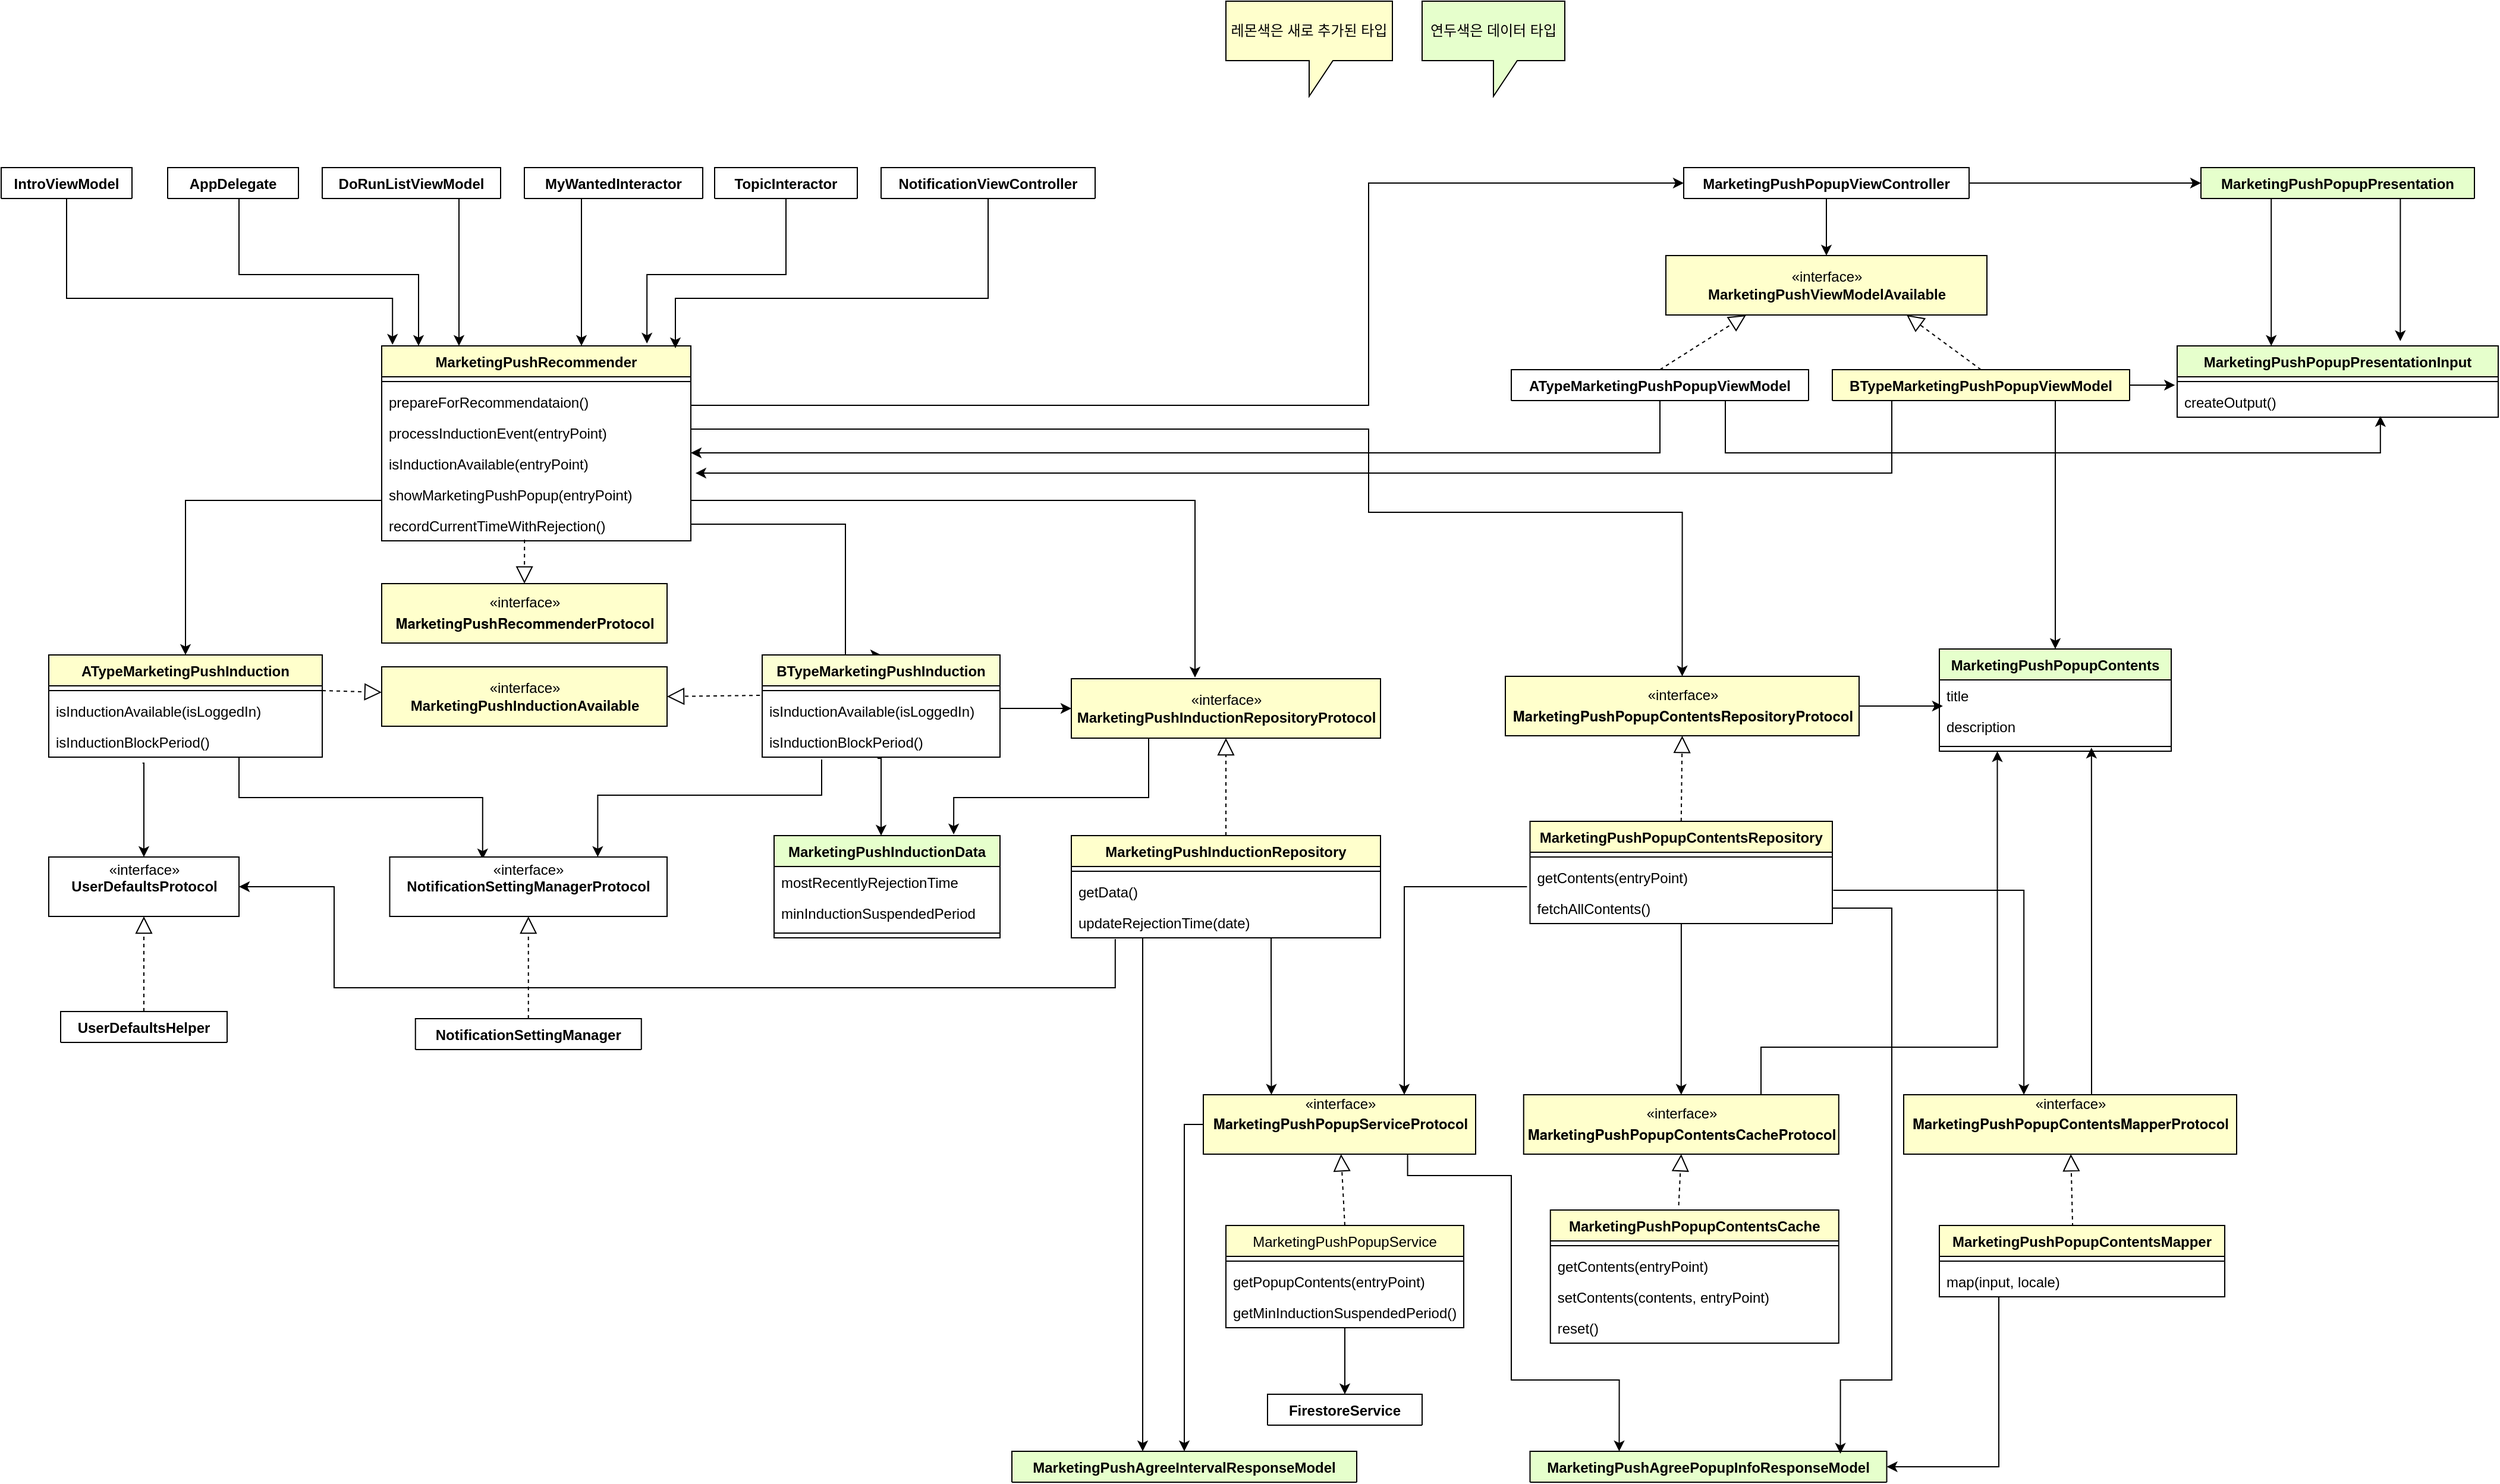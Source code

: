 <mxfile version="14.2.3" type="github">
  <diagram id="C5RBs43oDa-KdzZeNtuy" name="Page-1">
    <mxGraphModel dx="2112" dy="882" grid="1" gridSize="10" guides="1" tooltips="1" connect="1" arrows="1" fold="1" page="1" pageScale="1" pageWidth="827" pageHeight="1169" math="0" shadow="0">
      <root>
        <mxCell id="WIyWlLk6GJQsqaUBKTNV-0" />
        <mxCell id="WIyWlLk6GJQsqaUBKTNV-1" parent="WIyWlLk6GJQsqaUBKTNV-0" />
        <mxCell id="N1tmpEoP07QRV75fyxRd-24" style="edgeStyle=orthogonalEdgeStyle;rounded=0;orthogonalLoop=1;jettySize=auto;html=1;entryX=0;entryY=0.5;entryDx=0;entryDy=0;" parent="WIyWlLk6GJQsqaUBKTNV-1" source="t66y0W6B2ZInhG74MDZf-0" edge="1" target="t66y0W6B2ZInhG74MDZf-30">
          <mxGeometry relative="1" as="geometry">
            <mxPoint x="1271.086" y="241.012" as="targetPoint" />
            <Array as="points">
              <mxPoint x="1020" y="380" />
              <mxPoint x="1020" y="193" />
            </Array>
          </mxGeometry>
        </mxCell>
        <mxCell id="N1tmpEoP07QRV75fyxRd-34" style="edgeStyle=orthogonalEdgeStyle;rounded=0;orthogonalLoop=1;jettySize=auto;html=1;entryX=0.5;entryY=0;entryDx=0;entryDy=0;" parent="WIyWlLk6GJQsqaUBKTNV-1" source="t66y0W6B2ZInhG74MDZf-0" target="t66y0W6B2ZInhG74MDZf-4" edge="1">
          <mxGeometry relative="1" as="geometry">
            <Array as="points">
              <mxPoint x="260" y="460" />
              <mxPoint x="135" y="460" />
            </Array>
          </mxGeometry>
        </mxCell>
        <mxCell id="N1tmpEoP07QRV75fyxRd-35" style="edgeStyle=orthogonalEdgeStyle;rounded=0;orthogonalLoop=1;jettySize=auto;html=1;entryX=0.5;entryY=0;entryDx=0;entryDy=0;" parent="WIyWlLk6GJQsqaUBKTNV-1" source="t66y0W6B2ZInhG74MDZf-0" target="t66y0W6B2ZInhG74MDZf-10" edge="1">
          <mxGeometry relative="1" as="geometry">
            <Array as="points">
              <mxPoint x="580" y="480" />
            </Array>
          </mxGeometry>
        </mxCell>
        <mxCell id="_1q0dkuOW4hVHXK4jOnH-2" style="edgeStyle=orthogonalEdgeStyle;rounded=0;orthogonalLoop=1;jettySize=auto;html=1;entryX=0.4;entryY=-0.02;entryDx=0;entryDy=0;entryPerimeter=0;" edge="1" parent="WIyWlLk6GJQsqaUBKTNV-1" source="t66y0W6B2ZInhG74MDZf-0" target="t66y0W6B2ZInhG74MDZf-16">
          <mxGeometry relative="1" as="geometry">
            <Array as="points">
              <mxPoint x="874" y="460" />
            </Array>
          </mxGeometry>
        </mxCell>
        <mxCell id="t66y0W6B2ZInhG74MDZf-0" value="MarketingPushRecommender&#xa;" style="swimlane;fontStyle=1;align=center;verticalAlign=top;childLayout=stackLayout;horizontal=1;startSize=26;horizontalStack=0;resizeParent=1;resizeParentMax=0;resizeLast=0;collapsible=1;marginBottom=0;fillColor=#FFFFCC;" parent="WIyWlLk6GJQsqaUBKTNV-1" vertex="1">
          <mxGeometry x="190" y="330" width="260" height="164" as="geometry" />
        </mxCell>
        <mxCell id="t66y0W6B2ZInhG74MDZf-2" value="" style="line;strokeWidth=1;fillColor=none;align=left;verticalAlign=middle;spacingTop=-1;spacingLeft=3;spacingRight=3;rotatable=0;labelPosition=right;points=[];portConstraint=eastwest;" parent="t66y0W6B2ZInhG74MDZf-0" vertex="1">
          <mxGeometry y="26" width="260" height="8" as="geometry" />
        </mxCell>
        <mxCell id="_1q0dkuOW4hVHXK4jOnH-71" value="prepareForRecommendataion()" style="text;strokeColor=none;fillColor=none;align=left;verticalAlign=top;spacingLeft=4;spacingRight=4;overflow=hidden;rotatable=0;points=[[0,0.5],[1,0.5]];portConstraint=eastwest;" vertex="1" parent="t66y0W6B2ZInhG74MDZf-0">
          <mxGeometry y="34" width="260" height="26" as="geometry" />
        </mxCell>
        <mxCell id="t66y0W6B2ZInhG74MDZf-3" value="processInductionEvent(entryPoint)" style="text;strokeColor=none;fillColor=none;align=left;verticalAlign=top;spacingLeft=4;spacingRight=4;overflow=hidden;rotatable=0;points=[[0,0.5],[1,0.5]];portConstraint=eastwest;" parent="t66y0W6B2ZInhG74MDZf-0" vertex="1">
          <mxGeometry y="60" width="260" height="26" as="geometry" />
        </mxCell>
        <mxCell id="_1q0dkuOW4hVHXK4jOnH-69" value="isInductionAvailable(entryPoint)" style="text;strokeColor=none;fillColor=none;align=left;verticalAlign=top;spacingLeft=4;spacingRight=4;overflow=hidden;rotatable=0;points=[[0,0.5],[1,0.5]];portConstraint=eastwest;" vertex="1" parent="t66y0W6B2ZInhG74MDZf-0">
          <mxGeometry y="86" width="260" height="26" as="geometry" />
        </mxCell>
        <mxCell id="_1q0dkuOW4hVHXK4jOnH-70" value="showMarketingPushPopup(entryPoint) " style="text;strokeColor=none;fillColor=none;align=left;verticalAlign=top;spacingLeft=4;spacingRight=4;overflow=hidden;rotatable=0;points=[[0,0.5],[1,0.5]];portConstraint=eastwest;" vertex="1" parent="t66y0W6B2ZInhG74MDZf-0">
          <mxGeometry y="112" width="260" height="26" as="geometry" />
        </mxCell>
        <mxCell id="_1q0dkuOW4hVHXK4jOnH-72" value="recordCurrentTimeWithRejection()" style="text;strokeColor=none;fillColor=none;align=left;verticalAlign=top;spacingLeft=4;spacingRight=4;overflow=hidden;rotatable=0;points=[[0,0.5],[1,0.5]];portConstraint=eastwest;" vertex="1" parent="t66y0W6B2ZInhG74MDZf-0">
          <mxGeometry y="138" width="260" height="26" as="geometry" />
        </mxCell>
        <mxCell id="t66y0W6B2ZInhG74MDZf-84" style="edgeStyle=orthogonalEdgeStyle;rounded=0;orthogonalLoop=1;jettySize=auto;html=1;exitX=0.343;exitY=1.192;exitDx=0;exitDy=0;exitPerimeter=0;" parent="WIyWlLk6GJQsqaUBKTNV-1" source="_1q0dkuOW4hVHXK4jOnH-73" target="t66y0W6B2ZInhG74MDZf-15" edge="1">
          <mxGeometry relative="1" as="geometry">
            <Array as="points">
              <mxPoint x="-10" y="681" />
            </Array>
          </mxGeometry>
        </mxCell>
        <mxCell id="t66y0W6B2ZInhG74MDZf-85" style="edgeStyle=orthogonalEdgeStyle;rounded=0;orthogonalLoop=1;jettySize=auto;html=1;entryX=0.335;entryY=0.04;entryDx=0;entryDy=0;entryPerimeter=0;" parent="WIyWlLk6GJQsqaUBKTNV-1" source="t66y0W6B2ZInhG74MDZf-4" target="t66y0W6B2ZInhG74MDZf-34" edge="1">
          <mxGeometry relative="1" as="geometry">
            <mxPoint x="145.062" y="770" as="targetPoint" />
            <Array as="points">
              <mxPoint x="70" y="710" />
              <mxPoint x="275" y="710" />
            </Array>
          </mxGeometry>
        </mxCell>
        <mxCell id="t66y0W6B2ZInhG74MDZf-4" value="ATypeMarketingPushInduction&#xa;" style="swimlane;fontStyle=1;align=center;verticalAlign=top;childLayout=stackLayout;horizontal=1;startSize=26;horizontalStack=0;resizeParent=1;resizeParentMax=0;resizeLast=0;collapsible=1;marginBottom=0;fillColor=#FFFFCC;" parent="WIyWlLk6GJQsqaUBKTNV-1" vertex="1">
          <mxGeometry x="-90" y="590" width="230" height="86" as="geometry" />
        </mxCell>
        <mxCell id="t66y0W6B2ZInhG74MDZf-6" value="" style="line;strokeWidth=1;fillColor=none;align=left;verticalAlign=middle;spacingTop=-1;spacingLeft=3;spacingRight=3;rotatable=0;labelPosition=right;points=[];portConstraint=eastwest;" parent="t66y0W6B2ZInhG74MDZf-4" vertex="1">
          <mxGeometry y="26" width="230" height="8" as="geometry" />
        </mxCell>
        <mxCell id="t66y0W6B2ZInhG74MDZf-7" value="isInductionAvailable(isLoggedIn)" style="text;strokeColor=none;fillColor=none;align=left;verticalAlign=top;spacingLeft=4;spacingRight=4;overflow=hidden;rotatable=0;points=[[0,0.5],[1,0.5]];portConstraint=eastwest;" parent="t66y0W6B2ZInhG74MDZf-4" vertex="1">
          <mxGeometry y="34" width="230" height="26" as="geometry" />
        </mxCell>
        <mxCell id="_1q0dkuOW4hVHXK4jOnH-73" value="isInductionBlockPeriod() " style="text;strokeColor=none;fillColor=none;align=left;verticalAlign=top;spacingLeft=4;spacingRight=4;overflow=hidden;rotatable=0;points=[[0,0.5],[1,0.5]];portConstraint=eastwest;" vertex="1" parent="t66y0W6B2ZInhG74MDZf-4">
          <mxGeometry y="60" width="230" height="26" as="geometry" />
        </mxCell>
        <mxCell id="t66y0W6B2ZInhG74MDZf-86" style="edgeStyle=orthogonalEdgeStyle;rounded=0;orthogonalLoop=1;jettySize=auto;html=1;entryX=0.75;entryY=0;entryDx=0;entryDy=0;exitX=0.25;exitY=1.077;exitDx=0;exitDy=0;exitPerimeter=0;" parent="WIyWlLk6GJQsqaUBKTNV-1" source="_1q0dkuOW4hVHXK4jOnH-76" target="t66y0W6B2ZInhG74MDZf-34" edge="1">
          <mxGeometry relative="1" as="geometry">
            <Array as="points">
              <mxPoint x="560" y="708" />
              <mxPoint x="372" y="708" />
            </Array>
          </mxGeometry>
        </mxCell>
        <mxCell id="t66y0W6B2ZInhG74MDZf-87" style="edgeStyle=orthogonalEdgeStyle;rounded=0;orthogonalLoop=1;jettySize=auto;html=1;" parent="WIyWlLk6GJQsqaUBKTNV-1" source="t66y0W6B2ZInhG74MDZf-10" target="t66y0W6B2ZInhG74MDZf-16" edge="1">
          <mxGeometry relative="1" as="geometry">
            <Array as="points">
              <mxPoint x="720" y="635" />
              <mxPoint x="720" y="635" />
            </Array>
          </mxGeometry>
        </mxCell>
        <mxCell id="_1q0dkuOW4hVHXK4jOnH-88" style="edgeStyle=orthogonalEdgeStyle;rounded=0;orthogonalLoop=1;jettySize=auto;html=1;exitX=0.485;exitY=1.038;exitDx=0;exitDy=0;exitPerimeter=0;" edge="1" parent="WIyWlLk6GJQsqaUBKTNV-1" source="_1q0dkuOW4hVHXK4jOnH-76" target="t66y0W6B2ZInhG74MDZf-39">
          <mxGeometry relative="1" as="geometry">
            <Array as="points">
              <mxPoint x="610" y="677" />
            </Array>
          </mxGeometry>
        </mxCell>
        <mxCell id="t66y0W6B2ZInhG74MDZf-10" value="BTypeMarketingPushInduction&#xa;" style="swimlane;fontStyle=1;align=center;verticalAlign=top;childLayout=stackLayout;horizontal=1;startSize=26;horizontalStack=0;resizeParent=1;resizeParentMax=0;resizeLast=0;collapsible=1;marginBottom=0;fillColor=#FCFFD4;" parent="WIyWlLk6GJQsqaUBKTNV-1" vertex="1">
          <mxGeometry x="510" y="590" width="200" height="86" as="geometry" />
        </mxCell>
        <mxCell id="t66y0W6B2ZInhG74MDZf-12" value="" style="line;strokeWidth=1;fillColor=none;align=left;verticalAlign=middle;spacingTop=-1;spacingLeft=3;spacingRight=3;rotatable=0;labelPosition=right;points=[];portConstraint=eastwest;" parent="t66y0W6B2ZInhG74MDZf-10" vertex="1">
          <mxGeometry y="26" width="200" height="8" as="geometry" />
        </mxCell>
        <mxCell id="t66y0W6B2ZInhG74MDZf-13" value="isInductionAvailable(isLoggedIn)" style="text;strokeColor=none;fillColor=none;align=left;verticalAlign=top;spacingLeft=4;spacingRight=4;overflow=hidden;rotatable=0;points=[[0,0.5],[1,0.5]];portConstraint=eastwest;" parent="t66y0W6B2ZInhG74MDZf-10" vertex="1">
          <mxGeometry y="34" width="200" height="26" as="geometry" />
        </mxCell>
        <mxCell id="_1q0dkuOW4hVHXK4jOnH-76" value="isInductionBlockPeriod() " style="text;strokeColor=none;fillColor=none;align=left;verticalAlign=top;spacingLeft=4;spacingRight=4;overflow=hidden;rotatable=0;points=[[0,0.5],[1,0.5]];portConstraint=eastwest;" vertex="1" parent="t66y0W6B2ZInhG74MDZf-10">
          <mxGeometry y="60" width="200" height="26" as="geometry" />
        </mxCell>
        <mxCell id="t66y0W6B2ZInhG74MDZf-14" value="«interface»&lt;br&gt;&lt;span style=&quot;font-weight: 700&quot;&gt;MarketingPushInductionAvailable&lt;br&gt;&lt;/span&gt;" style="html=1;fillColor=#FFFFCC;" parent="WIyWlLk6GJQsqaUBKTNV-1" vertex="1">
          <mxGeometry x="190" y="600" width="240" height="50" as="geometry" />
        </mxCell>
        <mxCell id="t66y0W6B2ZInhG74MDZf-15" value="«interface»&lt;br&gt;&lt;b&gt;UserDefaultsProtocol&lt;br&gt;&lt;br&gt;&lt;/b&gt;" style="html=1;" parent="WIyWlLk6GJQsqaUBKTNV-1" vertex="1">
          <mxGeometry x="-90" y="760" width="160" height="50" as="geometry" />
        </mxCell>
        <mxCell id="_1q0dkuOW4hVHXK4jOnH-79" style="edgeStyle=orthogonalEdgeStyle;rounded=0;orthogonalLoop=1;jettySize=auto;html=1;exitX=0.25;exitY=1;exitDx=0;exitDy=0;entryX=0.795;entryY=-0.012;entryDx=0;entryDy=0;entryPerimeter=0;" edge="1" parent="WIyWlLk6GJQsqaUBKTNV-1" source="t66y0W6B2ZInhG74MDZf-16" target="t66y0W6B2ZInhG74MDZf-39">
          <mxGeometry relative="1" as="geometry">
            <mxPoint x="680" y="700" as="targetPoint" />
            <Array as="points">
              <mxPoint x="835" y="710" />
              <mxPoint x="671" y="710" />
            </Array>
          </mxGeometry>
        </mxCell>
        <mxCell id="t66y0W6B2ZInhG74MDZf-16" value="«interface»&lt;br&gt;&lt;span style=&quot;font-weight: 700&quot;&gt;MarketingPushInductionRepositoryProtocol&lt;br&gt;&lt;/span&gt;" style="html=1;fillColor=#FFFFCC;" parent="WIyWlLk6GJQsqaUBKTNV-1" vertex="1">
          <mxGeometry x="770" y="610" width="260" height="50" as="geometry" />
        </mxCell>
        <mxCell id="_1q0dkuOW4hVHXK4jOnH-115" style="edgeStyle=orthogonalEdgeStyle;rounded=0;orthogonalLoop=1;jettySize=auto;html=1;" edge="1" parent="WIyWlLk6GJQsqaUBKTNV-1" source="t66y0W6B2ZInhG74MDZf-17" target="_1q0dkuOW4hVHXK4jOnH-31">
          <mxGeometry relative="1" as="geometry">
            <Array as="points">
              <mxPoint x="830" y="1170" />
              <mxPoint x="830" y="1170" />
            </Array>
          </mxGeometry>
        </mxCell>
        <mxCell id="_1q0dkuOW4hVHXK4jOnH-122" style="edgeStyle=orthogonalEdgeStyle;rounded=0;orthogonalLoop=1;jettySize=auto;html=1;entryX=0.25;entryY=0;entryDx=0;entryDy=0;" edge="1" parent="WIyWlLk6GJQsqaUBKTNV-1" source="t66y0W6B2ZInhG74MDZf-17" target="_1q0dkuOW4hVHXK4jOnH-12">
          <mxGeometry relative="1" as="geometry">
            <Array as="points">
              <mxPoint x="938" y="860" />
              <mxPoint x="938" y="860" />
            </Array>
          </mxGeometry>
        </mxCell>
        <mxCell id="t66y0W6B2ZInhG74MDZf-17" value="MarketingPushInductionRepository&#xa;" style="swimlane;fontStyle=1;align=center;verticalAlign=top;childLayout=stackLayout;horizontal=1;startSize=26;horizontalStack=0;resizeParent=1;resizeParentMax=0;resizeLast=0;collapsible=1;marginBottom=0;fillColor=#FFFFCC;" parent="WIyWlLk6GJQsqaUBKTNV-1" vertex="1">
          <mxGeometry x="770" y="742" width="260" height="86" as="geometry" />
        </mxCell>
        <mxCell id="t66y0W6B2ZInhG74MDZf-19" value="" style="line;strokeWidth=1;fillColor=none;align=left;verticalAlign=middle;spacingTop=-1;spacingLeft=3;spacingRight=3;rotatable=0;labelPosition=right;points=[];portConstraint=eastwest;" parent="t66y0W6B2ZInhG74MDZf-17" vertex="1">
          <mxGeometry y="26" width="260" height="8" as="geometry" />
        </mxCell>
        <mxCell id="t66y0W6B2ZInhG74MDZf-20" value="getData()" style="text;strokeColor=none;fillColor=none;align=left;verticalAlign=top;spacingLeft=4;spacingRight=4;overflow=hidden;rotatable=0;points=[[0,0.5],[1,0.5]];portConstraint=eastwest;" parent="t66y0W6B2ZInhG74MDZf-17" vertex="1">
          <mxGeometry y="34" width="260" height="26" as="geometry" />
        </mxCell>
        <mxCell id="_1q0dkuOW4hVHXK4jOnH-78" value="updateRejectionTime(date)&#xa;&#xa;" style="text;strokeColor=none;fillColor=none;align=left;verticalAlign=top;spacingLeft=4;spacingRight=4;overflow=hidden;rotatable=0;points=[[0,0.5],[1,0.5]];portConstraint=eastwest;" vertex="1" parent="t66y0W6B2ZInhG74MDZf-17">
          <mxGeometry y="60" width="260" height="26" as="geometry" />
        </mxCell>
        <mxCell id="t66y0W6B2ZInhG74MDZf-21" value="«interface»&lt;br&gt;&lt;span style=&quot;font-weight: 700&quot;&gt;MarketingPushViewModelAvailable&lt;br&gt;&lt;/span&gt;" style="html=1;fillColor=#FFFFCC;" parent="WIyWlLk6GJQsqaUBKTNV-1" vertex="1">
          <mxGeometry x="1270" y="254" width="270" height="50" as="geometry" />
        </mxCell>
        <mxCell id="N1tmpEoP07QRV75fyxRd-19" style="edgeStyle=orthogonalEdgeStyle;rounded=0;orthogonalLoop=1;jettySize=auto;html=1;entryX=0.633;entryY=0.962;entryDx=0;entryDy=0;entryPerimeter=0;" parent="WIyWlLk6GJQsqaUBKTNV-1" source="t66y0W6B2ZInhG74MDZf-22" edge="1" target="N1tmpEoP07QRV75fyxRd-5">
          <mxGeometry relative="1" as="geometry">
            <mxPoint x="1850" y="420" as="targetPoint" />
            <Array as="points">
              <mxPoint x="1320" y="420" />
              <mxPoint x="1871" y="420" />
            </Array>
          </mxGeometry>
        </mxCell>
        <mxCell id="_1q0dkuOW4hVHXK4jOnH-106" style="edgeStyle=orthogonalEdgeStyle;rounded=0;orthogonalLoop=1;jettySize=auto;html=1;entryX=1;entryY=0.154;entryDx=0;entryDy=0;entryPerimeter=0;" edge="1" parent="WIyWlLk6GJQsqaUBKTNV-1" source="t66y0W6B2ZInhG74MDZf-22" target="_1q0dkuOW4hVHXK4jOnH-69">
          <mxGeometry relative="1" as="geometry" />
        </mxCell>
        <mxCell id="t66y0W6B2ZInhG74MDZf-22" value="ATypeMarketingPushPopupViewModel&#xa;" style="swimlane;fontStyle=1;align=center;verticalAlign=top;childLayout=stackLayout;horizontal=1;startSize=26;horizontalStack=0;resizeParent=1;resizeParentMax=0;resizeLast=0;collapsible=1;marginBottom=0;" parent="WIyWlLk6GJQsqaUBKTNV-1" vertex="1" collapsed="1">
          <mxGeometry x="1140" y="350" width="250" height="26" as="geometry">
            <mxRectangle x="1140" y="430" width="252.5" height="34" as="alternateBounds" />
          </mxGeometry>
        </mxCell>
        <mxCell id="t66y0W6B2ZInhG74MDZf-24" value="" style="line;strokeWidth=1;fillColor=none;align=left;verticalAlign=middle;spacingTop=-1;spacingLeft=3;spacingRight=3;rotatable=0;labelPosition=right;points=[];portConstraint=eastwest;" parent="t66y0W6B2ZInhG74MDZf-22" vertex="1">
          <mxGeometry y="26" width="250" height="8" as="geometry" />
        </mxCell>
        <mxCell id="_1q0dkuOW4hVHXK4jOnH-105" style="edgeStyle=orthogonalEdgeStyle;rounded=0;orthogonalLoop=1;jettySize=auto;html=1;entryX=1.015;entryY=0.808;entryDx=0;entryDy=0;entryPerimeter=0;" edge="1" parent="WIyWlLk6GJQsqaUBKTNV-1" source="t66y0W6B2ZInhG74MDZf-26" target="_1q0dkuOW4hVHXK4jOnH-69">
          <mxGeometry relative="1" as="geometry">
            <Array as="points">
              <mxPoint x="1460" y="437" />
            </Array>
          </mxGeometry>
        </mxCell>
        <mxCell id="_1q0dkuOW4hVHXK4jOnH-108" style="edgeStyle=orthogonalEdgeStyle;rounded=0;orthogonalLoop=1;jettySize=auto;html=1;entryX=-0.007;entryY=-0.038;entryDx=0;entryDy=0;entryPerimeter=0;" edge="1" parent="WIyWlLk6GJQsqaUBKTNV-1" source="t66y0W6B2ZInhG74MDZf-26" target="N1tmpEoP07QRV75fyxRd-5">
          <mxGeometry relative="1" as="geometry">
            <Array as="points">
              <mxPoint x="1690" y="363" />
              <mxPoint x="1690" y="363" />
            </Array>
          </mxGeometry>
        </mxCell>
        <mxCell id="_1q0dkuOW4hVHXK4jOnH-117" style="edgeStyle=orthogonalEdgeStyle;rounded=0;orthogonalLoop=1;jettySize=auto;html=1;exitX=0.75;exitY=1;exitDx=0;exitDy=0;" edge="1" parent="WIyWlLk6GJQsqaUBKTNV-1" source="t66y0W6B2ZInhG74MDZf-26" target="_1q0dkuOW4hVHXK4jOnH-8">
          <mxGeometry relative="1" as="geometry" />
        </mxCell>
        <mxCell id="t66y0W6B2ZInhG74MDZf-26" value="BTypeMarketingPushPopupViewModel&#xa;" style="swimlane;fontStyle=1;align=center;verticalAlign=top;childLayout=stackLayout;horizontal=1;startSize=26;horizontalStack=0;resizeParent=1;resizeParentMax=0;resizeLast=0;collapsible=1;marginBottom=0;fillColor=#FFFFCC;" parent="WIyWlLk6GJQsqaUBKTNV-1" vertex="1" collapsed="1">
          <mxGeometry x="1410" y="350" width="250" height="26" as="geometry">
            <mxRectangle x="1410" y="430" width="260" height="34" as="alternateBounds" />
          </mxGeometry>
        </mxCell>
        <mxCell id="t66y0W6B2ZInhG74MDZf-28" value="" style="line;strokeWidth=1;fillColor=none;align=left;verticalAlign=middle;spacingTop=-1;spacingLeft=3;spacingRight=3;rotatable=0;labelPosition=right;points=[];portConstraint=eastwest;" parent="t66y0W6B2ZInhG74MDZf-26" vertex="1">
          <mxGeometry y="26" width="250" height="8" as="geometry" />
        </mxCell>
        <mxCell id="t66y0W6B2ZInhG74MDZf-73" style="edgeStyle=orthogonalEdgeStyle;rounded=0;orthogonalLoop=1;jettySize=auto;html=1;" parent="WIyWlLk6GJQsqaUBKTNV-1" source="t66y0W6B2ZInhG74MDZf-30" target="t66y0W6B2ZInhG74MDZf-21" edge="1">
          <mxGeometry relative="1" as="geometry" />
        </mxCell>
        <mxCell id="_1q0dkuOW4hVHXK4jOnH-102" style="edgeStyle=orthogonalEdgeStyle;rounded=0;orthogonalLoop=1;jettySize=auto;html=1;entryX=0;entryY=0.5;entryDx=0;entryDy=0;" edge="1" parent="WIyWlLk6GJQsqaUBKTNV-1" source="t66y0W6B2ZInhG74MDZf-30" target="N1tmpEoP07QRV75fyxRd-6">
          <mxGeometry relative="1" as="geometry">
            <mxPoint x="1710" y="103" as="targetPoint" />
          </mxGeometry>
        </mxCell>
        <mxCell id="t66y0W6B2ZInhG74MDZf-30" value="MarketingPushPopupViewController&#xa;" style="swimlane;fontStyle=1;align=center;verticalAlign=top;childLayout=stackLayout;horizontal=1;startSize=26;horizontalStack=0;resizeParent=1;resizeParentMax=0;resizeLast=0;collapsible=1;marginBottom=0;" parent="WIyWlLk6GJQsqaUBKTNV-1" vertex="1" collapsed="1">
          <mxGeometry x="1285" y="180" width="240" height="26" as="geometry">
            <mxRectangle x="1270" y="220" width="271.5" height="34" as="alternateBounds" />
          </mxGeometry>
        </mxCell>
        <mxCell id="t66y0W6B2ZInhG74MDZf-32" value="" style="line;strokeWidth=1;fillColor=none;align=left;verticalAlign=middle;spacingTop=-1;spacingLeft=3;spacingRight=3;rotatable=0;labelPosition=right;points=[];portConstraint=eastwest;" parent="t66y0W6B2ZInhG74MDZf-30" vertex="1">
          <mxGeometry y="26" width="240" height="8" as="geometry" />
        </mxCell>
        <mxCell id="t66y0W6B2ZInhG74MDZf-34" value="«interface»&lt;br&gt;&lt;b&gt;NotificationSettingManagerProtocol&lt;br&gt;&lt;br&gt;&lt;/b&gt;" style="html=1;" parent="WIyWlLk6GJQsqaUBKTNV-1" vertex="1">
          <mxGeometry x="196.75" y="760" width="233.25" height="50" as="geometry" />
        </mxCell>
        <mxCell id="t66y0W6B2ZInhG74MDZf-35" value="NotificationSettingManager&#xa;" style="swimlane;fontStyle=1;align=center;verticalAlign=top;childLayout=stackLayout;horizontal=1;startSize=26;horizontalStack=0;resizeParent=1;resizeParentMax=0;resizeLast=0;collapsible=1;marginBottom=0;" parent="WIyWlLk6GJQsqaUBKTNV-1" vertex="1" collapsed="1">
          <mxGeometry x="218.38" y="896" width="190" height="26" as="geometry">
            <mxRectangle x="223" y="920" width="180" height="34" as="alternateBounds" />
          </mxGeometry>
        </mxCell>
        <mxCell id="t66y0W6B2ZInhG74MDZf-37" value="" style="line;strokeWidth=1;fillColor=none;align=left;verticalAlign=middle;spacingTop=-1;spacingLeft=3;spacingRight=3;rotatable=0;labelPosition=right;points=[];portConstraint=eastwest;" parent="t66y0W6B2ZInhG74MDZf-35" vertex="1">
          <mxGeometry y="26" width="190" height="8" as="geometry" />
        </mxCell>
        <mxCell id="t66y0W6B2ZInhG74MDZf-39" value="MarketingPushInductionData&#xa;" style="swimlane;fontStyle=1;align=center;verticalAlign=top;childLayout=stackLayout;horizontal=1;startSize=26;horizontalStack=0;resizeParent=1;resizeParentMax=0;resizeLast=0;collapsible=1;marginBottom=0;fillColor=#E6FFCC;" parent="WIyWlLk6GJQsqaUBKTNV-1" vertex="1">
          <mxGeometry x="520" y="742" width="190" height="86" as="geometry" />
        </mxCell>
        <mxCell id="t66y0W6B2ZInhG74MDZf-40" value="mostRecentlyRejectionTime" style="text;strokeColor=none;fillColor=none;align=left;verticalAlign=top;spacingLeft=4;spacingRight=4;overflow=hidden;rotatable=0;points=[[0,0.5],[1,0.5]];portConstraint=eastwest;" parent="t66y0W6B2ZInhG74MDZf-39" vertex="1">
          <mxGeometry y="26" width="190" height="26" as="geometry" />
        </mxCell>
        <mxCell id="_1q0dkuOW4hVHXK4jOnH-77" value="minInductionSuspendedPeriod" style="text;strokeColor=none;fillColor=none;align=left;verticalAlign=top;spacingLeft=4;spacingRight=4;overflow=hidden;rotatable=0;points=[[0,0.5],[1,0.5]];portConstraint=eastwest;" vertex="1" parent="t66y0W6B2ZInhG74MDZf-39">
          <mxGeometry y="52" width="190" height="26" as="geometry" />
        </mxCell>
        <mxCell id="t66y0W6B2ZInhG74MDZf-41" value="" style="line;strokeWidth=1;fillColor=none;align=left;verticalAlign=middle;spacingTop=-1;spacingLeft=3;spacingRight=3;rotatable=0;labelPosition=right;points=[];portConstraint=eastwest;" parent="t66y0W6B2ZInhG74MDZf-39" vertex="1">
          <mxGeometry y="78" width="190" height="8" as="geometry" />
        </mxCell>
        <mxCell id="_1q0dkuOW4hVHXK4jOnH-93" style="edgeStyle=orthogonalEdgeStyle;rounded=0;orthogonalLoop=1;jettySize=auto;html=1;entryX=0.95;entryY=0.012;entryDx=0;entryDy=0;entryPerimeter=0;" edge="1" parent="WIyWlLk6GJQsqaUBKTNV-1" source="t66y0W6B2ZInhG74MDZf-43" target="t66y0W6B2ZInhG74MDZf-0">
          <mxGeometry relative="1" as="geometry">
            <Array as="points">
              <mxPoint x="700" y="290" />
              <mxPoint x="437" y="290" />
            </Array>
          </mxGeometry>
        </mxCell>
        <mxCell id="t66y0W6B2ZInhG74MDZf-43" value="NotificationViewController&#xa;" style="swimlane;fontStyle=1;align=center;verticalAlign=top;childLayout=stackLayout;horizontal=1;startSize=26;horizontalStack=0;resizeParent=1;resizeParentMax=0;resizeLast=0;collapsible=1;marginBottom=0;" parent="WIyWlLk6GJQsqaUBKTNV-1" vertex="1" collapsed="1">
          <mxGeometry x="610" y="180" width="180" height="26" as="geometry">
            <mxRectangle x="690" y="180" width="160" height="34" as="alternateBounds" />
          </mxGeometry>
        </mxCell>
        <mxCell id="t66y0W6B2ZInhG74MDZf-45" value="" style="line;strokeWidth=1;fillColor=none;align=left;verticalAlign=middle;spacingTop=-1;spacingLeft=3;spacingRight=3;rotatable=0;labelPosition=right;points=[];portConstraint=eastwest;" parent="t66y0W6B2ZInhG74MDZf-43" vertex="1">
          <mxGeometry y="26" width="180" height="8" as="geometry" />
        </mxCell>
        <mxCell id="N1tmpEoP07QRV75fyxRd-33" style="edgeStyle=orthogonalEdgeStyle;rounded=0;orthogonalLoop=1;jettySize=auto;html=1;entryX=0.858;entryY=-0.012;entryDx=0;entryDy=0;entryPerimeter=0;" parent="WIyWlLk6GJQsqaUBKTNV-1" source="t66y0W6B2ZInhG74MDZf-47" target="t66y0W6B2ZInhG74MDZf-0" edge="1">
          <mxGeometry relative="1" as="geometry">
            <Array as="points">
              <mxPoint x="530" y="270" />
              <mxPoint x="413" y="270" />
            </Array>
          </mxGeometry>
        </mxCell>
        <mxCell id="t66y0W6B2ZInhG74MDZf-47" value="TopicInteractor&#xa;" style="swimlane;fontStyle=1;align=center;verticalAlign=top;childLayout=stackLayout;horizontal=1;startSize=26;horizontalStack=0;resizeParent=1;resizeParentMax=0;resizeLast=0;collapsible=1;marginBottom=0;" parent="WIyWlLk6GJQsqaUBKTNV-1" vertex="1" collapsed="1">
          <mxGeometry x="470" y="180" width="120" height="26" as="geometry">
            <mxRectangle x="510" y="180" width="160" height="34" as="alternateBounds" />
          </mxGeometry>
        </mxCell>
        <mxCell id="t66y0W6B2ZInhG74MDZf-49" value="" style="line;strokeWidth=1;fillColor=none;align=left;verticalAlign=middle;spacingTop=-1;spacingLeft=3;spacingRight=3;rotatable=0;labelPosition=right;points=[];portConstraint=eastwest;" parent="t66y0W6B2ZInhG74MDZf-47" vertex="1">
          <mxGeometry y="26" width="120" height="8" as="geometry" />
        </mxCell>
        <mxCell id="_1q0dkuOW4hVHXK4jOnH-64" style="edgeStyle=orthogonalEdgeStyle;rounded=0;orthogonalLoop=1;jettySize=auto;html=1;entryX=0.25;entryY=0;entryDx=0;entryDy=0;" edge="1" parent="WIyWlLk6GJQsqaUBKTNV-1" source="t66y0W6B2ZInhG74MDZf-51" target="t66y0W6B2ZInhG74MDZf-0">
          <mxGeometry relative="1" as="geometry">
            <Array as="points">
              <mxPoint x="255" y="250" />
              <mxPoint x="255" y="250" />
            </Array>
          </mxGeometry>
        </mxCell>
        <mxCell id="t66y0W6B2ZInhG74MDZf-51" value="DoRunListViewModel" style="swimlane;fontStyle=1;align=center;verticalAlign=top;childLayout=stackLayout;horizontal=1;startSize=26;horizontalStack=0;resizeParent=1;resizeParentMax=0;resizeLast=0;collapsible=1;marginBottom=0;" parent="WIyWlLk6GJQsqaUBKTNV-1" vertex="1" collapsed="1">
          <mxGeometry x="140" y="180" width="150" height="26" as="geometry">
            <mxRectangle x="140" y="180" width="160" height="34" as="alternateBounds" />
          </mxGeometry>
        </mxCell>
        <mxCell id="t66y0W6B2ZInhG74MDZf-53" value="" style="line;strokeWidth=1;fillColor=none;align=left;verticalAlign=middle;spacingTop=-1;spacingLeft=3;spacingRight=3;rotatable=0;labelPosition=right;points=[];portConstraint=eastwest;" parent="t66y0W6B2ZInhG74MDZf-51" vertex="1">
          <mxGeometry y="26" width="150" height="8" as="geometry" />
        </mxCell>
        <mxCell id="N1tmpEoP07QRV75fyxRd-32" style="edgeStyle=orthogonalEdgeStyle;rounded=0;orthogonalLoop=1;jettySize=auto;html=1;" parent="WIyWlLk6GJQsqaUBKTNV-1" source="t66y0W6B2ZInhG74MDZf-55" edge="1">
          <mxGeometry relative="1" as="geometry">
            <mxPoint x="358" y="330" as="targetPoint" />
            <Array as="points">
              <mxPoint x="358" y="240" />
              <mxPoint x="358" y="240" />
            </Array>
          </mxGeometry>
        </mxCell>
        <mxCell id="t66y0W6B2ZInhG74MDZf-55" value="MyWantedInteractor&#xa;" style="swimlane;fontStyle=1;align=center;verticalAlign=top;childLayout=stackLayout;horizontal=1;startSize=26;horizontalStack=0;resizeParent=1;resizeParentMax=0;resizeLast=0;collapsible=1;marginBottom=0;" parent="WIyWlLk6GJQsqaUBKTNV-1" vertex="1" collapsed="1">
          <mxGeometry x="310" y="180" width="150" height="26" as="geometry">
            <mxRectangle x="320" y="180" width="160" height="34" as="alternateBounds" />
          </mxGeometry>
        </mxCell>
        <mxCell id="t66y0W6B2ZInhG74MDZf-57" value="" style="line;strokeWidth=1;fillColor=none;align=left;verticalAlign=middle;spacingTop=-1;spacingLeft=3;spacingRight=3;rotatable=0;labelPosition=right;points=[];portConstraint=eastwest;" parent="t66y0W6B2ZInhG74MDZf-55" vertex="1">
          <mxGeometry y="26" width="150" height="8" as="geometry" />
        </mxCell>
        <mxCell id="_1q0dkuOW4hVHXK4jOnH-63" style="edgeStyle=orthogonalEdgeStyle;rounded=0;orthogonalLoop=1;jettySize=auto;html=1;" edge="1" parent="WIyWlLk6GJQsqaUBKTNV-1" source="t66y0W6B2ZInhG74MDZf-62">
          <mxGeometry relative="1" as="geometry">
            <mxPoint x="221" y="330" as="targetPoint" />
            <Array as="points">
              <mxPoint x="70" y="270" />
              <mxPoint x="221" y="270" />
            </Array>
          </mxGeometry>
        </mxCell>
        <mxCell id="t66y0W6B2ZInhG74MDZf-62" value="AppDelegate" style="swimlane;fontStyle=1;align=center;verticalAlign=top;childLayout=stackLayout;horizontal=1;startSize=26;horizontalStack=0;resizeParent=1;resizeParentMax=0;resizeLast=0;collapsible=1;marginBottom=0;" parent="WIyWlLk6GJQsqaUBKTNV-1" vertex="1" collapsed="1">
          <mxGeometry x="10" y="180" width="110" height="26" as="geometry">
            <mxRectangle x="-40" y="180" width="160" height="34" as="alternateBounds" />
          </mxGeometry>
        </mxCell>
        <mxCell id="t66y0W6B2ZInhG74MDZf-64" value="" style="line;strokeWidth=1;fillColor=none;align=left;verticalAlign=middle;spacingTop=-1;spacingLeft=3;spacingRight=3;rotatable=0;labelPosition=right;points=[];portConstraint=eastwest;" parent="t66y0W6B2ZInhG74MDZf-62" vertex="1">
          <mxGeometry y="26" width="110" height="8" as="geometry" />
        </mxCell>
        <mxCell id="t66y0W6B2ZInhG74MDZf-69" value="" style="endArrow=block;dashed=1;endFill=0;endSize=12;html=1;exitX=1;exitY=-0.154;exitDx=0;exitDy=0;exitPerimeter=0;" parent="WIyWlLk6GJQsqaUBKTNV-1" source="t66y0W6B2ZInhG74MDZf-7" target="t66y0W6B2ZInhG74MDZf-14" edge="1">
          <mxGeometry width="160" relative="1" as="geometry">
            <mxPoint x="250" y="609" as="sourcePoint" />
            <mxPoint x="490" y="490" as="targetPoint" />
          </mxGeometry>
        </mxCell>
        <mxCell id="t66y0W6B2ZInhG74MDZf-70" value="" style="endArrow=block;dashed=1;endFill=0;endSize=12;html=1;exitX=-0.01;exitY=0;exitDx=0;exitDy=0;entryX=1;entryY=0.5;entryDx=0;entryDy=0;exitPerimeter=0;" parent="WIyWlLk6GJQsqaUBKTNV-1" source="t66y0W6B2ZInhG74MDZf-13" target="t66y0W6B2ZInhG74MDZf-14" edge="1">
          <mxGeometry width="160" relative="1" as="geometry">
            <mxPoint x="378.5" y="609" as="sourcePoint" />
            <mxPoint x="490" y="490" as="targetPoint" />
          </mxGeometry>
        </mxCell>
        <mxCell id="t66y0W6B2ZInhG74MDZf-75" value="" style="endArrow=block;dashed=1;endFill=0;endSize=12;html=1;entryX=0.25;entryY=1;entryDx=0;entryDy=0;exitX=0.5;exitY=0;exitDx=0;exitDy=0;" parent="WIyWlLk6GJQsqaUBKTNV-1" source="t66y0W6B2ZInhG74MDZf-22" target="t66y0W6B2ZInhG74MDZf-21" edge="1">
          <mxGeometry width="160" relative="1" as="geometry">
            <mxPoint x="1152" y="350" as="sourcePoint" />
            <mxPoint x="871" y="270" as="targetPoint" />
          </mxGeometry>
        </mxCell>
        <mxCell id="t66y0W6B2ZInhG74MDZf-76" value="" style="endArrow=block;dashed=1;endFill=0;endSize=12;html=1;exitX=0.5;exitY=0;exitDx=0;exitDy=0;entryX=0.75;entryY=1;entryDx=0;entryDy=0;" parent="WIyWlLk6GJQsqaUBKTNV-1" target="t66y0W6B2ZInhG74MDZf-21" edge="1">
          <mxGeometry width="160" relative="1" as="geometry">
            <mxPoint x="1535" y="350" as="sourcePoint" />
            <mxPoint x="871" y="270" as="targetPoint" />
          </mxGeometry>
        </mxCell>
        <mxCell id="t66y0W6B2ZInhG74MDZf-79" value="UserDefaultsHelper&#xa;" style="swimlane;fontStyle=1;align=center;verticalAlign=top;childLayout=stackLayout;horizontal=1;startSize=26;horizontalStack=0;resizeParent=1;resizeParentMax=0;resizeLast=0;collapsible=1;marginBottom=0;" parent="WIyWlLk6GJQsqaUBKTNV-1" vertex="1" collapsed="1">
          <mxGeometry x="-80" y="890" width="140" height="26" as="geometry">
            <mxRectangle x="20" y="920" width="160" height="34" as="alternateBounds" />
          </mxGeometry>
        </mxCell>
        <mxCell id="t66y0W6B2ZInhG74MDZf-81" value="" style="line;strokeWidth=1;fillColor=none;align=left;verticalAlign=middle;spacingTop=-1;spacingLeft=3;spacingRight=3;rotatable=0;labelPosition=right;points=[];portConstraint=eastwest;" parent="t66y0W6B2ZInhG74MDZf-79" vertex="1">
          <mxGeometry y="26" width="140" height="8" as="geometry" />
        </mxCell>
        <mxCell id="t66y0W6B2ZInhG74MDZf-83" value="" style="endArrow=block;dashed=1;endFill=0;endSize=12;html=1;exitX=0.5;exitY=0;exitDx=0;exitDy=0;" parent="WIyWlLk6GJQsqaUBKTNV-1" source="t66y0W6B2ZInhG74MDZf-79" target="t66y0W6B2ZInhG74MDZf-15" edge="1">
          <mxGeometry width="160" relative="1" as="geometry">
            <mxPoint x="220" y="500" as="sourcePoint" />
            <mxPoint x="380" y="500" as="targetPoint" />
          </mxGeometry>
        </mxCell>
        <mxCell id="t66y0W6B2ZInhG74MDZf-88" value="" style="endArrow=block;dashed=1;endFill=0;endSize=12;html=1;exitX=0.5;exitY=0;exitDx=0;exitDy=0;entryX=0.5;entryY=1;entryDx=0;entryDy=0;" parent="WIyWlLk6GJQsqaUBKTNV-1" source="t66y0W6B2ZInhG74MDZf-35" target="t66y0W6B2ZInhG74MDZf-34" edge="1">
          <mxGeometry width="160" relative="1" as="geometry">
            <mxPoint x="208" y="930" as="sourcePoint" />
            <mxPoint x="203.375" y="820" as="targetPoint" />
          </mxGeometry>
        </mxCell>
        <mxCell id="t66y0W6B2ZInhG74MDZf-90" value="" style="endArrow=block;dashed=1;endFill=0;endSize=12;html=1;exitX=0.5;exitY=0;exitDx=0;exitDy=0;entryX=0.5;entryY=1;entryDx=0;entryDy=0;" parent="WIyWlLk6GJQsqaUBKTNV-1" source="t66y0W6B2ZInhG74MDZf-17" target="t66y0W6B2ZInhG74MDZf-16" edge="1">
          <mxGeometry width="160" relative="1" as="geometry">
            <mxPoint x="360" y="490" as="sourcePoint" />
            <mxPoint x="520" y="490" as="targetPoint" />
          </mxGeometry>
        </mxCell>
        <mxCell id="N1tmpEoP07QRV75fyxRd-2" value="MarketingPushPopupPresentationInput" style="swimlane;fontStyle=1;align=center;verticalAlign=top;childLayout=stackLayout;horizontal=1;startSize=26;horizontalStack=0;resizeParent=1;resizeParentMax=0;resizeLast=0;collapsible=1;marginBottom=0;fillColor=#E6FFCC;" parent="WIyWlLk6GJQsqaUBKTNV-1" vertex="1">
          <mxGeometry x="1700" y="330" width="270" height="60" as="geometry" />
        </mxCell>
        <mxCell id="N1tmpEoP07QRV75fyxRd-4" value="" style="line;strokeWidth=1;fillColor=none;align=left;verticalAlign=middle;spacingTop=-1;spacingLeft=3;spacingRight=3;rotatable=0;labelPosition=right;points=[];portConstraint=eastwest;" parent="N1tmpEoP07QRV75fyxRd-2" vertex="1">
          <mxGeometry y="26" width="270" height="8" as="geometry" />
        </mxCell>
        <mxCell id="N1tmpEoP07QRV75fyxRd-5" value="createOutput()" style="text;strokeColor=none;fillColor=none;align=left;verticalAlign=top;spacingLeft=4;spacingRight=4;overflow=hidden;rotatable=0;points=[[0,0.5],[1,0.5]];portConstraint=eastwest;" parent="N1tmpEoP07QRV75fyxRd-2" vertex="1">
          <mxGeometry y="34" width="270" height="26" as="geometry" />
        </mxCell>
        <mxCell id="_1q0dkuOW4hVHXK4jOnH-104" style="edgeStyle=orthogonalEdgeStyle;rounded=0;orthogonalLoop=1;jettySize=auto;html=1;exitX=0.75;exitY=1;exitDx=0;exitDy=0;entryX=0.695;entryY=-0.067;entryDx=0;entryDy=0;entryPerimeter=0;" edge="1" parent="WIyWlLk6GJQsqaUBKTNV-1" source="N1tmpEoP07QRV75fyxRd-6" target="N1tmpEoP07QRV75fyxRd-2">
          <mxGeometry relative="1" as="geometry">
            <mxPoint x="1908.24" y="246" as="sourcePoint" />
            <mxPoint x="1898.24" y="326" as="targetPoint" />
            <Array as="points">
              <mxPoint x="1888" y="206" />
            </Array>
          </mxGeometry>
        </mxCell>
        <mxCell id="_1q0dkuOW4hVHXK4jOnH-107" style="edgeStyle=orthogonalEdgeStyle;rounded=0;orthogonalLoop=1;jettySize=auto;html=1;exitX=0.25;exitY=1;exitDx=0;exitDy=0;entryX=0.293;entryY=0;entryDx=0;entryDy=0;entryPerimeter=0;" edge="1" parent="WIyWlLk6GJQsqaUBKTNV-1" source="N1tmpEoP07QRV75fyxRd-6" target="N1tmpEoP07QRV75fyxRd-2">
          <mxGeometry relative="1" as="geometry">
            <Array as="points">
              <mxPoint x="1779" y="206" />
            </Array>
          </mxGeometry>
        </mxCell>
        <mxCell id="N1tmpEoP07QRV75fyxRd-6" value="MarketingPushPopupPresentation&#xa;" style="swimlane;fontStyle=1;align=center;verticalAlign=top;childLayout=stackLayout;horizontal=1;startSize=26;horizontalStack=0;resizeParent=1;resizeParentMax=0;resizeLast=0;collapsible=1;marginBottom=0;fillColor=#E6FFCC;" parent="WIyWlLk6GJQsqaUBKTNV-1" vertex="1" collapsed="1">
          <mxGeometry x="1720" y="180" width="230" height="26" as="geometry">
            <mxRectangle x="1700" y="190" width="230" height="34" as="alternateBounds" />
          </mxGeometry>
        </mxCell>
        <mxCell id="N1tmpEoP07QRV75fyxRd-8" value="" style="line;strokeWidth=1;fillColor=none;align=left;verticalAlign=middle;spacingTop=-1;spacingLeft=3;spacingRight=3;rotatable=0;labelPosition=right;points=[];portConstraint=eastwest;" parent="N1tmpEoP07QRV75fyxRd-6" vertex="1">
          <mxGeometry y="26" width="230" height="8" as="geometry" />
        </mxCell>
        <mxCell id="N1tmpEoP07QRV75fyxRd-25" value="레몬색은 새로 추가된 타입" style="shape=callout;whiteSpace=wrap;html=1;perimeter=calloutPerimeter;fillColor=#FFFFCC;" parent="WIyWlLk6GJQsqaUBKTNV-1" vertex="1">
          <mxGeometry x="900" y="40" width="140" height="80" as="geometry" />
        </mxCell>
        <mxCell id="_1q0dkuOW4hVHXK4jOnH-118" style="edgeStyle=orthogonalEdgeStyle;rounded=0;orthogonalLoop=1;jettySize=auto;html=1;entryX=0.015;entryY=-0.154;entryDx=0;entryDy=0;entryPerimeter=0;" edge="1" parent="WIyWlLk6GJQsqaUBKTNV-1" source="_1q0dkuOW4hVHXK4jOnH-1" target="_1q0dkuOW4hVHXK4jOnH-87">
          <mxGeometry relative="1" as="geometry" />
        </mxCell>
        <mxCell id="_1q0dkuOW4hVHXK4jOnH-1" value="«interface»&lt;br&gt;&lt;p style=&quot;margin: 0px ; font-stretch: normal ; line-height: normal ; font-family: &amp;#34;helvetica neue&amp;#34;&quot;&gt;&lt;b&gt;MarketingPushPopupContentsRepositoryProtocol&lt;/b&gt;&lt;/p&gt;" style="html=1;fillColor=#FFFFCC;" vertex="1" parent="WIyWlLk6GJQsqaUBKTNV-1">
          <mxGeometry x="1135" y="608" width="297.5" height="50" as="geometry" />
        </mxCell>
        <mxCell id="_1q0dkuOW4hVHXK4jOnH-45" style="edgeStyle=orthogonalEdgeStyle;rounded=0;orthogonalLoop=1;jettySize=auto;html=1;entryX=0.5;entryY=0;entryDx=0;entryDy=0;" edge="1" parent="WIyWlLk6GJQsqaUBKTNV-1" source="_1q0dkuOW4hVHXK4jOnH-3" target="_1q0dkuOW4hVHXK4jOnH-17">
          <mxGeometry relative="1" as="geometry" />
        </mxCell>
        <mxCell id="_1q0dkuOW4hVHXK4jOnH-3" value="MarketingPushPopupContentsRepository&#xa;" style="swimlane;fontStyle=1;align=center;verticalAlign=top;childLayout=stackLayout;horizontal=1;startSize=26;horizontalStack=0;resizeParent=1;resizeParentMax=0;resizeLast=0;collapsible=1;marginBottom=0;fillColor=#FFFFCC;" vertex="1" parent="WIyWlLk6GJQsqaUBKTNV-1">
          <mxGeometry x="1155.75" y="730" width="254.25" height="86" as="geometry" />
        </mxCell>
        <mxCell id="_1q0dkuOW4hVHXK4jOnH-5" value="" style="line;strokeWidth=1;fillColor=none;align=left;verticalAlign=middle;spacingTop=-1;spacingLeft=3;spacingRight=3;rotatable=0;labelPosition=right;points=[];portConstraint=eastwest;" vertex="1" parent="_1q0dkuOW4hVHXK4jOnH-3">
          <mxGeometry y="26" width="254.25" height="8" as="geometry" />
        </mxCell>
        <mxCell id="_1q0dkuOW4hVHXK4jOnH-6" value="getContents(entryPoint)" style="text;strokeColor=none;fillColor=none;align=left;verticalAlign=top;spacingLeft=4;spacingRight=4;overflow=hidden;rotatable=0;points=[[0,0.5],[1,0.5]];portConstraint=eastwest;" vertex="1" parent="_1q0dkuOW4hVHXK4jOnH-3">
          <mxGeometry y="34" width="254.25" height="26" as="geometry" />
        </mxCell>
        <mxCell id="_1q0dkuOW4hVHXK4jOnH-80" value="fetchAllContents()" style="text;strokeColor=none;fillColor=none;align=left;verticalAlign=top;spacingLeft=4;spacingRight=4;overflow=hidden;rotatable=0;points=[[0,0.5],[1,0.5]];portConstraint=eastwest;" vertex="1" parent="_1q0dkuOW4hVHXK4jOnH-3">
          <mxGeometry y="60" width="254.25" height="26" as="geometry" />
        </mxCell>
        <mxCell id="_1q0dkuOW4hVHXK4jOnH-7" value="" style="endArrow=block;dashed=1;endFill=0;endSize=12;html=1;exitX=0.5;exitY=0;exitDx=0;exitDy=0;entryX=0.5;entryY=1;entryDx=0;entryDy=0;" edge="1" parent="WIyWlLk6GJQsqaUBKTNV-1" source="_1q0dkuOW4hVHXK4jOnH-3" target="_1q0dkuOW4hVHXK4jOnH-1">
          <mxGeometry width="160" relative="1" as="geometry">
            <mxPoint x="1119.99" y="660" as="sourcePoint" />
            <mxPoint x="1279.99" y="660" as="targetPoint" />
          </mxGeometry>
        </mxCell>
        <mxCell id="_1q0dkuOW4hVHXK4jOnH-8" value="MarketingPushPopupContents&#xa;" style="swimlane;fontStyle=1;align=center;verticalAlign=top;childLayout=stackLayout;horizontal=1;startSize=26;horizontalStack=0;resizeParent=1;resizeParentMax=0;resizeLast=0;collapsible=1;marginBottom=0;fillColor=#E6FFCC;" vertex="1" parent="WIyWlLk6GJQsqaUBKTNV-1">
          <mxGeometry x="1500" y="585" width="195" height="86" as="geometry" />
        </mxCell>
        <mxCell id="_1q0dkuOW4hVHXK4jOnH-9" value="title&#xa;" style="text;strokeColor=none;fillColor=none;align=left;verticalAlign=top;spacingLeft=4;spacingRight=4;overflow=hidden;rotatable=0;points=[[0,0.5],[1,0.5]];portConstraint=eastwest;" vertex="1" parent="_1q0dkuOW4hVHXK4jOnH-8">
          <mxGeometry y="26" width="195" height="26" as="geometry" />
        </mxCell>
        <mxCell id="_1q0dkuOW4hVHXK4jOnH-87" value="description" style="text;strokeColor=none;fillColor=none;align=left;verticalAlign=top;spacingLeft=4;spacingRight=4;overflow=hidden;rotatable=0;points=[[0,0.5],[1,0.5]];portConstraint=eastwest;" vertex="1" parent="_1q0dkuOW4hVHXK4jOnH-8">
          <mxGeometry y="52" width="195" height="26" as="geometry" />
        </mxCell>
        <mxCell id="_1q0dkuOW4hVHXK4jOnH-10" value="" style="line;strokeWidth=1;fillColor=none;align=left;verticalAlign=middle;spacingTop=-1;spacingLeft=3;spacingRight=3;rotatable=0;labelPosition=right;points=[];portConstraint=eastwest;" vertex="1" parent="_1q0dkuOW4hVHXK4jOnH-8">
          <mxGeometry y="78" width="195" height="8" as="geometry" />
        </mxCell>
        <mxCell id="_1q0dkuOW4hVHXK4jOnH-99" style="edgeStyle=orthogonalEdgeStyle;rounded=0;orthogonalLoop=1;jettySize=auto;html=1;exitX=0.75;exitY=0;exitDx=0;exitDy=0;entryX=0.25;entryY=0;entryDx=0;entryDy=0;" edge="1" parent="WIyWlLk6GJQsqaUBKTNV-1" source="_1q0dkuOW4hVHXK4jOnH-12" target="_1q0dkuOW4hVHXK4jOnH-35">
          <mxGeometry relative="1" as="geometry">
            <mxPoint x="1290" y="1220" as="targetPoint" />
            <Array as="points">
              <mxPoint x="1053" y="1028" />
              <mxPoint x="1140" y="1028" />
              <mxPoint x="1140" y="1200" />
              <mxPoint x="1231" y="1200" />
            </Array>
          </mxGeometry>
        </mxCell>
        <mxCell id="_1q0dkuOW4hVHXK4jOnH-125" style="edgeStyle=orthogonalEdgeStyle;rounded=0;orthogonalLoop=1;jettySize=auto;html=1;entryX=0.5;entryY=0;entryDx=0;entryDy=0;" edge="1" parent="WIyWlLk6GJQsqaUBKTNV-1" source="_1q0dkuOW4hVHXK4jOnH-12" target="_1q0dkuOW4hVHXK4jOnH-31">
          <mxGeometry relative="1" as="geometry">
            <Array as="points">
              <mxPoint x="865" y="985" />
            </Array>
          </mxGeometry>
        </mxCell>
        <mxCell id="_1q0dkuOW4hVHXK4jOnH-12" value="«interface»&lt;br&gt;&lt;p style=&quot;margin: 0px ; font-stretch: normal ; line-height: normal ; font-family: &amp;#34;helvetica neue&amp;#34;&quot;&gt;&lt;b&gt;MarketingPushPopupServiceProtocol&lt;/b&gt;&lt;/p&gt;&lt;p style=&quot;margin: 0px ; font-stretch: normal ; line-height: normal ; font-family: &amp;#34;helvetica neue&amp;#34;&quot;&gt;&lt;br&gt;&lt;/p&gt;" style="html=1;fillColor=#FFFFCC;" vertex="1" parent="WIyWlLk6GJQsqaUBKTNV-1">
          <mxGeometry x="881" y="960" width="229" height="50" as="geometry" />
        </mxCell>
        <mxCell id="_1q0dkuOW4hVHXK4jOnH-49" style="edgeStyle=orthogonalEdgeStyle;rounded=0;orthogonalLoop=1;jettySize=auto;html=1;" edge="1" parent="WIyWlLk6GJQsqaUBKTNV-1" source="_1q0dkuOW4hVHXK4jOnH-13" target="_1q0dkuOW4hVHXK4jOnH-27">
          <mxGeometry relative="1" as="geometry" />
        </mxCell>
        <mxCell id="_1q0dkuOW4hVHXK4jOnH-13" value="MarketingPushPopupService" style="swimlane;fontStyle=0;align=center;verticalAlign=top;childLayout=stackLayout;horizontal=1;startSize=26;horizontalStack=0;resizeParent=1;resizeParentMax=0;resizeLast=0;collapsible=1;marginBottom=0;fillColor=#FFFFCC;" vertex="1" parent="WIyWlLk6GJQsqaUBKTNV-1">
          <mxGeometry x="900" y="1070" width="199.99" height="86" as="geometry" />
        </mxCell>
        <mxCell id="_1q0dkuOW4hVHXK4jOnH-15" value="" style="line;strokeWidth=1;fillColor=none;align=left;verticalAlign=middle;spacingTop=-1;spacingLeft=3;spacingRight=3;rotatable=0;labelPosition=right;points=[];portConstraint=eastwest;" vertex="1" parent="_1q0dkuOW4hVHXK4jOnH-13">
          <mxGeometry y="26" width="199.99" height="8" as="geometry" />
        </mxCell>
        <mxCell id="_1q0dkuOW4hVHXK4jOnH-16" value="getPopupContents(entryPoint)" style="text;strokeColor=none;fillColor=none;align=left;verticalAlign=top;spacingLeft=4;spacingRight=4;overflow=hidden;rotatable=0;points=[[0,0.5],[1,0.5]];portConstraint=eastwest;" vertex="1" parent="_1q0dkuOW4hVHXK4jOnH-13">
          <mxGeometry y="34" width="199.99" height="26" as="geometry" />
        </mxCell>
        <mxCell id="_1q0dkuOW4hVHXK4jOnH-84" value="getMinInductionSuspendedPeriod()" style="text;strokeColor=none;fillColor=none;align=left;verticalAlign=top;spacingLeft=4;spacingRight=4;overflow=hidden;rotatable=0;points=[[0,0.5],[1,0.5]];portConstraint=eastwest;" vertex="1" parent="_1q0dkuOW4hVHXK4jOnH-13">
          <mxGeometry y="60" width="199.99" height="26" as="geometry" />
        </mxCell>
        <mxCell id="_1q0dkuOW4hVHXK4jOnH-119" style="edgeStyle=orthogonalEdgeStyle;rounded=0;orthogonalLoop=1;jettySize=auto;html=1;entryX=0.25;entryY=1;entryDx=0;entryDy=0;" edge="1" parent="WIyWlLk6GJQsqaUBKTNV-1" source="_1q0dkuOW4hVHXK4jOnH-17" target="_1q0dkuOW4hVHXK4jOnH-8">
          <mxGeometry relative="1" as="geometry">
            <Array as="points">
              <mxPoint x="1350" y="920" />
              <mxPoint x="1549" y="920" />
            </Array>
          </mxGeometry>
        </mxCell>
        <mxCell id="_1q0dkuOW4hVHXK4jOnH-17" value="«interface»&lt;br&gt;&lt;p style=&quot;margin: 0px ; font-stretch: normal ; line-height: normal ; font-family: &amp;#34;helvetica neue&amp;#34;&quot;&gt;&lt;b&gt;MarketingPushPopupContentsCacheProtocol&lt;/b&gt;&lt;/p&gt;" style="html=1;fillColor=#FFFFCC;" vertex="1" parent="WIyWlLk6GJQsqaUBKTNV-1">
          <mxGeometry x="1150.38" y="960" width="265" height="50" as="geometry" />
        </mxCell>
        <mxCell id="_1q0dkuOW4hVHXK4jOnH-18" value="MarketingPushPopupContentsCache" style="swimlane;fontStyle=1;align=center;verticalAlign=top;childLayout=stackLayout;horizontal=1;startSize=26;horizontalStack=0;resizeParent=1;resizeParentMax=0;resizeLast=0;collapsible=1;marginBottom=0;fillColor=#FFFFCC;" vertex="1" parent="WIyWlLk6GJQsqaUBKTNV-1">
          <mxGeometry x="1172.88" y="1057" width="242.5" height="112" as="geometry" />
        </mxCell>
        <mxCell id="_1q0dkuOW4hVHXK4jOnH-20" value="" style="line;strokeWidth=1;fillColor=none;align=left;verticalAlign=middle;spacingTop=-1;spacingLeft=3;spacingRight=3;rotatable=0;labelPosition=right;points=[];portConstraint=eastwest;" vertex="1" parent="_1q0dkuOW4hVHXK4jOnH-18">
          <mxGeometry y="26" width="242.5" height="8" as="geometry" />
        </mxCell>
        <mxCell id="_1q0dkuOW4hVHXK4jOnH-21" value="getContents(entryPoint)" style="text;strokeColor=none;fillColor=none;align=left;verticalAlign=top;spacingLeft=4;spacingRight=4;overflow=hidden;rotatable=0;points=[[0,0.5],[1,0.5]];portConstraint=eastwest;" vertex="1" parent="_1q0dkuOW4hVHXK4jOnH-18">
          <mxGeometry y="34" width="242.5" height="26" as="geometry" />
        </mxCell>
        <mxCell id="_1q0dkuOW4hVHXK4jOnH-85" value="setContents(contents, entryPoint)" style="text;strokeColor=none;fillColor=none;align=left;verticalAlign=top;spacingLeft=4;spacingRight=4;overflow=hidden;rotatable=0;points=[[0,0.5],[1,0.5]];portConstraint=eastwest;" vertex="1" parent="_1q0dkuOW4hVHXK4jOnH-18">
          <mxGeometry y="60" width="242.5" height="26" as="geometry" />
        </mxCell>
        <mxCell id="_1q0dkuOW4hVHXK4jOnH-86" value="reset()" style="text;strokeColor=none;fillColor=none;align=left;verticalAlign=top;spacingLeft=4;spacingRight=4;overflow=hidden;rotatable=0;points=[[0,0.5],[1,0.5]];portConstraint=eastwest;" vertex="1" parent="_1q0dkuOW4hVHXK4jOnH-18">
          <mxGeometry y="86" width="242.5" height="26" as="geometry" />
        </mxCell>
        <mxCell id="_1q0dkuOW4hVHXK4jOnH-101" style="edgeStyle=orthogonalEdgeStyle;rounded=0;orthogonalLoop=1;jettySize=auto;html=1;entryX=1;entryY=0.5;entryDx=0;entryDy=0;" edge="1" parent="WIyWlLk6GJQsqaUBKTNV-1" source="_1q0dkuOW4hVHXK4jOnH-23" target="_1q0dkuOW4hVHXK4jOnH-35">
          <mxGeometry relative="1" as="geometry">
            <mxPoint x="1540" y="1310" as="targetPoint" />
            <Array as="points">
              <mxPoint x="1550" y="1273" />
            </Array>
          </mxGeometry>
        </mxCell>
        <mxCell id="_1q0dkuOW4hVHXK4jOnH-120" style="edgeStyle=orthogonalEdgeStyle;rounded=0;orthogonalLoop=1;jettySize=auto;html=1;entryX=0.656;entryY=0.625;entryDx=0;entryDy=0;entryPerimeter=0;" edge="1" parent="WIyWlLk6GJQsqaUBKTNV-1" source="_1q0dkuOW4hVHXK4jOnH-22" target="_1q0dkuOW4hVHXK4jOnH-10">
          <mxGeometry relative="1" as="geometry">
            <mxPoint x="1630" y="680" as="targetPoint" />
            <Array as="points">
              <mxPoint x="1628" y="890" />
              <mxPoint x="1628" y="890" />
            </Array>
          </mxGeometry>
        </mxCell>
        <mxCell id="_1q0dkuOW4hVHXK4jOnH-22" value="«interface»&lt;br&gt;&lt;p style=&quot;margin: 0px ; font-stretch: normal ; line-height: normal ; font-family: &amp;#34;helvetica neue&amp;#34;&quot;&gt;&lt;b&gt;MarketingPushPopupContentsMapperProtocol&lt;/b&gt;&lt;/p&gt;&lt;p style=&quot;margin: 0px ; font-stretch: normal ; line-height: normal ; font-family: &amp;#34;helvetica neue&amp;#34;&quot;&gt;&lt;br&gt;&lt;/p&gt;" style="html=1;fillColor=#FFFFCC;" vertex="1" parent="WIyWlLk6GJQsqaUBKTNV-1">
          <mxGeometry x="1470" y="960" width="280" height="50" as="geometry" />
        </mxCell>
        <mxCell id="_1q0dkuOW4hVHXK4jOnH-27" value="FirestoreService" style="swimlane;fontStyle=1;align=center;verticalAlign=top;childLayout=stackLayout;horizontal=1;startSize=26;horizontalStack=0;resizeParent=1;resizeParentMax=0;resizeLast=0;collapsible=1;marginBottom=0;" vertex="1" collapsed="1" parent="WIyWlLk6GJQsqaUBKTNV-1">
          <mxGeometry x="934.99" y="1212" width="130" height="26" as="geometry">
            <mxRectangle x="1180" y="1362" width="160" height="34" as="alternateBounds" />
          </mxGeometry>
        </mxCell>
        <mxCell id="_1q0dkuOW4hVHXK4jOnH-29" value="" style="line;strokeWidth=1;fillColor=none;align=left;verticalAlign=middle;spacingTop=-1;spacingLeft=3;spacingRight=3;rotatable=0;labelPosition=right;points=[];portConstraint=eastwest;" vertex="1" parent="_1q0dkuOW4hVHXK4jOnH-27">
          <mxGeometry y="26" width="130" height="8" as="geometry" />
        </mxCell>
        <mxCell id="_1q0dkuOW4hVHXK4jOnH-31" value="MarketingPushAgreeIntervalResponseModel" style="swimlane;fontStyle=1;align=center;verticalAlign=top;childLayout=stackLayout;horizontal=1;startSize=26;horizontalStack=0;resizeParent=1;resizeParentMax=0;resizeLast=0;collapsible=1;marginBottom=0;fillColor=#E6FFCC;" vertex="1" collapsed="1" parent="WIyWlLk6GJQsqaUBKTNV-1">
          <mxGeometry x="720" y="1260" width="290" height="26" as="geometry">
            <mxRectangle x="1090" y="930" width="280" height="34" as="alternateBounds" />
          </mxGeometry>
        </mxCell>
        <mxCell id="_1q0dkuOW4hVHXK4jOnH-33" value="" style="line;strokeWidth=1;fillColor=none;align=left;verticalAlign=middle;spacingTop=-1;spacingLeft=3;spacingRight=3;rotatable=0;labelPosition=right;points=[];portConstraint=eastwest;" vertex="1" parent="_1q0dkuOW4hVHXK4jOnH-31">
          <mxGeometry y="26" width="290" height="8" as="geometry" />
        </mxCell>
        <mxCell id="_1q0dkuOW4hVHXK4jOnH-35" value="MarketingPushAgreePopupInfoResponseModel" style="swimlane;fontStyle=1;align=center;verticalAlign=top;childLayout=stackLayout;horizontal=1;startSize=26;horizontalStack=0;resizeParent=1;resizeParentMax=0;resizeLast=0;collapsible=1;marginBottom=0;fillColor=#E6FFCC;" vertex="1" collapsed="1" parent="WIyWlLk6GJQsqaUBKTNV-1">
          <mxGeometry x="1155.75" y="1260" width="300" height="26" as="geometry">
            <mxRectangle x="1370" y="1362" width="330" height="34" as="alternateBounds" />
          </mxGeometry>
        </mxCell>
        <mxCell id="_1q0dkuOW4hVHXK4jOnH-37" value="" style="line;strokeWidth=1;fillColor=none;align=left;verticalAlign=middle;spacingTop=-1;spacingLeft=3;spacingRight=3;rotatable=0;labelPosition=right;points=[];portConstraint=eastwest;" vertex="1" parent="_1q0dkuOW4hVHXK4jOnH-35">
          <mxGeometry y="26" width="300" height="8" as="geometry" />
        </mxCell>
        <mxCell id="_1q0dkuOW4hVHXK4jOnH-39" value="" style="endArrow=block;dashed=1;endFill=0;endSize=12;html=1;exitX=0.5;exitY=0;exitDx=0;exitDy=0;" edge="1" parent="WIyWlLk6GJQsqaUBKTNV-1" source="_1q0dkuOW4hVHXK4jOnH-13" target="_1q0dkuOW4hVHXK4jOnH-12">
          <mxGeometry width="160" relative="1" as="geometry">
            <mxPoint x="1200" y="1080" as="sourcePoint" />
            <mxPoint x="1360" y="1080" as="targetPoint" />
          </mxGeometry>
        </mxCell>
        <mxCell id="_1q0dkuOW4hVHXK4jOnH-41" value="" style="endArrow=block;dashed=1;endFill=0;endSize=12;html=1;exitX=0.445;exitY=-0.035;exitDx=0;exitDy=0;exitPerimeter=0;entryX=0.5;entryY=1;entryDx=0;entryDy=0;" edge="1" parent="WIyWlLk6GJQsqaUBKTNV-1" source="_1q0dkuOW4hVHXK4jOnH-18" target="_1q0dkuOW4hVHXK4jOnH-17">
          <mxGeometry width="160" relative="1" as="geometry">
            <mxPoint x="1200" y="1080" as="sourcePoint" />
            <mxPoint x="1360" y="1080" as="targetPoint" />
          </mxGeometry>
        </mxCell>
        <mxCell id="_1q0dkuOW4hVHXK4jOnH-42" value="" style="endArrow=block;dashed=1;endFill=0;endSize=12;html=1;exitX=0.467;exitY=0.017;exitDx=0;exitDy=0;exitPerimeter=0;" edge="1" parent="WIyWlLk6GJQsqaUBKTNV-1" source="_1q0dkuOW4hVHXK4jOnH-23" target="_1q0dkuOW4hVHXK4jOnH-22">
          <mxGeometry width="160" relative="1" as="geometry">
            <mxPoint x="1794" y="1048" as="sourcePoint" />
            <mxPoint x="1530" y="1090" as="targetPoint" />
          </mxGeometry>
        </mxCell>
        <mxCell id="_1q0dkuOW4hVHXK4jOnH-43" style="edgeStyle=orthogonalEdgeStyle;rounded=0;orthogonalLoop=1;jettySize=auto;html=1;exitX=-0.01;exitY=-0.192;exitDx=0;exitDy=0;exitPerimeter=0;" edge="1" parent="WIyWlLk6GJQsqaUBKTNV-1" source="_1q0dkuOW4hVHXK4jOnH-80" target="_1q0dkuOW4hVHXK4jOnH-12">
          <mxGeometry relative="1" as="geometry">
            <mxPoint x="1260" y="998" as="sourcePoint" />
            <Array as="points">
              <mxPoint x="1050" y="785" />
            </Array>
          </mxGeometry>
        </mxCell>
        <mxCell id="_1q0dkuOW4hVHXK4jOnH-60" style="edgeStyle=orthogonalEdgeStyle;rounded=0;orthogonalLoop=1;jettySize=auto;html=1;entryX=0.361;entryY=0;entryDx=0;entryDy=0;entryPerimeter=0;exitX=1.003;exitY=-0.077;exitDx=0;exitDy=0;exitPerimeter=0;" edge="1" parent="WIyWlLk6GJQsqaUBKTNV-1" source="_1q0dkuOW4hVHXK4jOnH-80" target="_1q0dkuOW4hVHXK4jOnH-22">
          <mxGeometry relative="1" as="geometry">
            <mxPoint x="1510" y="968" as="sourcePoint" />
          </mxGeometry>
        </mxCell>
        <mxCell id="_1q0dkuOW4hVHXK4jOnH-61" value="«interface»&lt;br&gt;&lt;p style=&quot;margin: 0px ; font-stretch: normal ; line-height: normal ; font-family: &amp;#34;helvetica neue&amp;#34;&quot;&gt;&lt;b&gt;MarketingPushRecommenderProtocol&lt;/b&gt;&lt;/p&gt;" style="html=1;fillColor=#FFFFCC;" vertex="1" parent="WIyWlLk6GJQsqaUBKTNV-1">
          <mxGeometry x="190" y="530" width="240" height="50" as="geometry" />
        </mxCell>
        <mxCell id="_1q0dkuOW4hVHXK4jOnH-62" value="" style="endArrow=block;dashed=1;endFill=0;endSize=12;html=1;exitX=0.462;exitY=0.962;exitDx=0;exitDy=0;exitPerimeter=0;" edge="1" parent="WIyWlLk6GJQsqaUBKTNV-1" source="_1q0dkuOW4hVHXK4jOnH-72" target="_1q0dkuOW4hVHXK4jOnH-61">
          <mxGeometry width="160" relative="1" as="geometry">
            <mxPoint x="190" y="369" as="sourcePoint" />
            <mxPoint x="400" y="480" as="targetPoint" />
          </mxGeometry>
        </mxCell>
        <mxCell id="_1q0dkuOW4hVHXK4jOnH-65" style="edgeStyle=orthogonalEdgeStyle;rounded=0;orthogonalLoop=1;jettySize=auto;html=1;entryX=0.5;entryY=0;entryDx=0;entryDy=0;" edge="1" parent="WIyWlLk6GJQsqaUBKTNV-1" target="_1q0dkuOW4hVHXK4jOnH-1">
          <mxGeometry relative="1" as="geometry">
            <mxPoint x="450" y="369" as="sourcePoint" />
            <Array as="points">
              <mxPoint x="450" y="400" />
              <mxPoint x="1020" y="400" />
              <mxPoint x="1020" y="470" />
              <mxPoint x="1284" y="470" />
            </Array>
          </mxGeometry>
        </mxCell>
        <mxCell id="_1q0dkuOW4hVHXK4jOnH-92" style="edgeStyle=orthogonalEdgeStyle;rounded=0;orthogonalLoop=1;jettySize=auto;html=1;entryX=0.035;entryY=-0.006;entryDx=0;entryDy=0;entryPerimeter=0;" edge="1" parent="WIyWlLk6GJQsqaUBKTNV-1" source="_1q0dkuOW4hVHXK4jOnH-89" target="t66y0W6B2ZInhG74MDZf-0">
          <mxGeometry relative="1" as="geometry">
            <mxPoint x="200" y="325" as="targetPoint" />
            <Array as="points">
              <mxPoint x="-75" y="290" />
              <mxPoint x="199" y="290" />
            </Array>
          </mxGeometry>
        </mxCell>
        <mxCell id="_1q0dkuOW4hVHXK4jOnH-89" value="IntroViewModel&#xa;" style="swimlane;fontStyle=1;align=center;verticalAlign=top;childLayout=stackLayout;horizontal=1;startSize=26;horizontalStack=0;resizeParent=1;resizeParentMax=0;resizeLast=0;collapsible=1;marginBottom=0;" vertex="1" collapsed="1" parent="WIyWlLk6GJQsqaUBKTNV-1">
          <mxGeometry x="-130" y="180" width="110" height="26" as="geometry">
            <mxRectangle x="-40" y="180" width="160" height="34" as="alternateBounds" />
          </mxGeometry>
        </mxCell>
        <mxCell id="_1q0dkuOW4hVHXK4jOnH-90" value="" style="line;strokeWidth=1;fillColor=none;align=left;verticalAlign=middle;spacingTop=-1;spacingLeft=3;spacingRight=3;rotatable=0;labelPosition=right;points=[];portConstraint=eastwest;" vertex="1" parent="_1q0dkuOW4hVHXK4jOnH-89">
          <mxGeometry y="26" width="110" height="8" as="geometry" />
        </mxCell>
        <mxCell id="_1q0dkuOW4hVHXK4jOnH-98" style="edgeStyle=orthogonalEdgeStyle;rounded=0;orthogonalLoop=1;jettySize=auto;html=1;entryX=0.87;entryY=0.077;entryDx=0;entryDy=0;entryPerimeter=0;" edge="1" parent="WIyWlLk6GJQsqaUBKTNV-1" source="_1q0dkuOW4hVHXK4jOnH-80" target="_1q0dkuOW4hVHXK4jOnH-35">
          <mxGeometry relative="1" as="geometry">
            <Array as="points">
              <mxPoint x="1460" y="803" />
              <mxPoint x="1460" y="1200" />
              <mxPoint x="1417" y="1200" />
            </Array>
          </mxGeometry>
        </mxCell>
        <mxCell id="_1q0dkuOW4hVHXK4jOnH-113" style="edgeStyle=orthogonalEdgeStyle;rounded=0;orthogonalLoop=1;jettySize=auto;html=1;entryX=1;entryY=0.5;entryDx=0;entryDy=0;exitX=0.142;exitY=1.038;exitDx=0;exitDy=0;exitPerimeter=0;" edge="1" parent="WIyWlLk6GJQsqaUBKTNV-1" source="_1q0dkuOW4hVHXK4jOnH-78" target="t66y0W6B2ZInhG74MDZf-15">
          <mxGeometry relative="1" as="geometry">
            <mxPoint x="810" y="850" as="sourcePoint" />
            <mxPoint x="110" y="770" as="targetPoint" />
            <Array as="points">
              <mxPoint x="807" y="870" />
              <mxPoint x="150" y="870" />
              <mxPoint x="150" y="785" />
            </Array>
          </mxGeometry>
        </mxCell>
        <mxCell id="_1q0dkuOW4hVHXK4jOnH-23" value="MarketingPushPopupContentsMapper" style="swimlane;fontStyle=1;align=center;verticalAlign=top;childLayout=stackLayout;horizontal=1;startSize=26;horizontalStack=0;resizeParent=1;resizeParentMax=0;resizeLast=0;collapsible=1;marginBottom=0;fillColor=#FFFFCC;" vertex="1" parent="WIyWlLk6GJQsqaUBKTNV-1">
          <mxGeometry x="1500" y="1070" width="240" height="60" as="geometry" />
        </mxCell>
        <mxCell id="_1q0dkuOW4hVHXK4jOnH-25" value="" style="line;strokeWidth=1;fillColor=none;align=left;verticalAlign=middle;spacingTop=-1;spacingLeft=3;spacingRight=3;rotatable=0;labelPosition=right;points=[];portConstraint=eastwest;" vertex="1" parent="_1q0dkuOW4hVHXK4jOnH-23">
          <mxGeometry y="26" width="240" height="8" as="geometry" />
        </mxCell>
        <mxCell id="_1q0dkuOW4hVHXK4jOnH-26" value="map(input, locale)" style="text;strokeColor=none;fillColor=none;align=left;verticalAlign=top;spacingLeft=4;spacingRight=4;overflow=hidden;rotatable=0;points=[[0,0.5],[1,0.5]];portConstraint=eastwest;" vertex="1" parent="_1q0dkuOW4hVHXK4jOnH-23">
          <mxGeometry y="34" width="240" height="26" as="geometry" />
        </mxCell>
        <mxCell id="_1q0dkuOW4hVHXK4jOnH-126" value="연두색은 데이터 타입" style="shape=callout;whiteSpace=wrap;html=1;perimeter=calloutPerimeter;fillColor=#E6FFCC;" vertex="1" parent="WIyWlLk6GJQsqaUBKTNV-1">
          <mxGeometry x="1064.99" y="40" width="120" height="80" as="geometry" />
        </mxCell>
      </root>
    </mxGraphModel>
  </diagram>
</mxfile>
